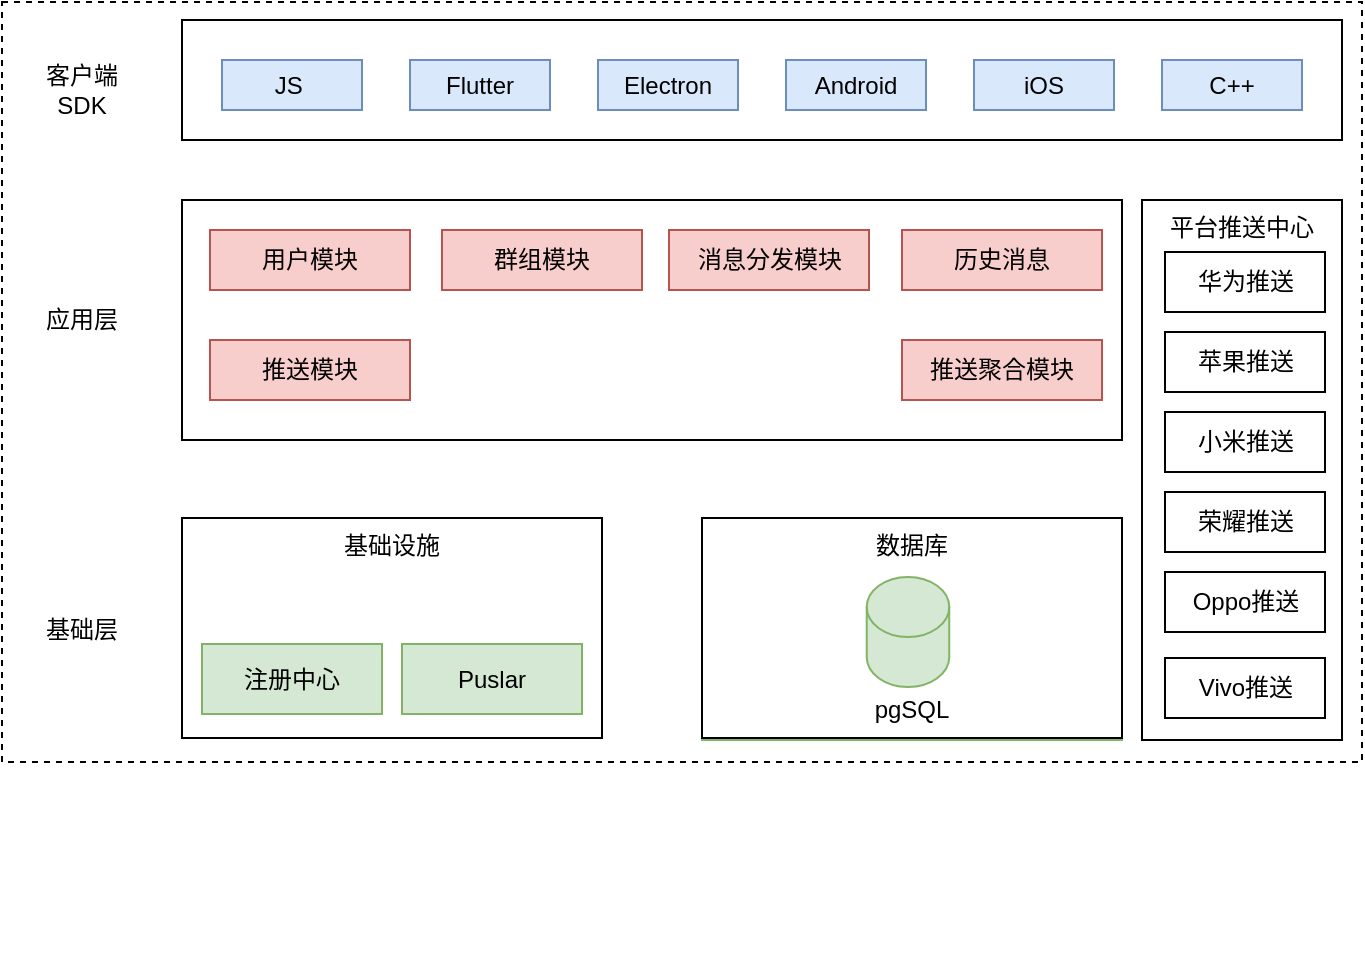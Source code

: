 <mxfile version="24.7.5">
  <diagram name="第 1 页" id="1euBk43ChWQjsX_uh7dw">
    <mxGraphModel dx="1434" dy="844" grid="1" gridSize="10" guides="1" tooltips="1" connect="1" arrows="1" fold="1" page="1" pageScale="1" pageWidth="827" pageHeight="1169" math="0" shadow="0">
      <root>
        <mxCell id="0" />
        <mxCell id="1" parent="0" />
        <mxCell id="cggbCq29O87j-hv1M2DI-12" value="" style="rounded=0;whiteSpace=wrap;html=1;dashed=1;" vertex="1" parent="1">
          <mxGeometry x="80" y="231" width="680" height="380" as="geometry" />
        </mxCell>
        <mxCell id="JLECqOJiSJDtoSXum6k1-1" value="" style="rounded=0;whiteSpace=wrap;html=1;" parent="1" vertex="1">
          <mxGeometry x="170" y="240" width="580" height="60" as="geometry" />
        </mxCell>
        <mxCell id="JLECqOJiSJDtoSXum6k1-2" value="客户端SDK" style="text;html=1;align=center;verticalAlign=middle;whiteSpace=wrap;rounded=0;" parent="1" vertex="1">
          <mxGeometry x="90" y="260" width="60" height="30" as="geometry" />
        </mxCell>
        <mxCell id="JLECqOJiSJDtoSXum6k1-3" value="JS&amp;nbsp;" style="rounded=0;whiteSpace=wrap;html=1;fillColor=#dae8fc;strokeColor=#6c8ebf;" parent="1" vertex="1">
          <mxGeometry x="190" y="260" width="70" height="25" as="geometry" />
        </mxCell>
        <mxCell id="JLECqOJiSJDtoSXum6k1-4" value="Flutter" style="rounded=0;whiteSpace=wrap;html=1;fillColor=#dae8fc;strokeColor=#6c8ebf;" parent="1" vertex="1">
          <mxGeometry x="284" y="260" width="70" height="25" as="geometry" />
        </mxCell>
        <mxCell id="JLECqOJiSJDtoSXum6k1-5" value="Electron" style="rounded=0;whiteSpace=wrap;html=1;fillColor=#dae8fc;strokeColor=#6c8ebf;" parent="1" vertex="1">
          <mxGeometry x="378" y="260" width="70" height="25" as="geometry" />
        </mxCell>
        <mxCell id="JLECqOJiSJDtoSXum6k1-6" value="Android" style="rounded=0;whiteSpace=wrap;html=1;fillColor=#dae8fc;strokeColor=#6c8ebf;" parent="1" vertex="1">
          <mxGeometry x="472" y="260" width="70" height="25" as="geometry" />
        </mxCell>
        <mxCell id="JLECqOJiSJDtoSXum6k1-7" value="iOS" style="rounded=0;whiteSpace=wrap;html=1;fillColor=#dae8fc;strokeColor=#6c8ebf;" parent="1" vertex="1">
          <mxGeometry x="566" y="260" width="70" height="25" as="geometry" />
        </mxCell>
        <mxCell id="JLECqOJiSJDtoSXum6k1-8" value="C++" style="rounded=0;whiteSpace=wrap;html=1;fillColor=#dae8fc;strokeColor=#6c8ebf;" parent="1" vertex="1">
          <mxGeometry x="660" y="260" width="70" height="25" as="geometry" />
        </mxCell>
        <mxCell id="JLECqOJiSJDtoSXum6k1-9" value="应用层" style="text;html=1;align=center;verticalAlign=middle;whiteSpace=wrap;rounded=0;" parent="1" vertex="1">
          <mxGeometry x="90" y="375" width="60" height="30" as="geometry" />
        </mxCell>
        <mxCell id="JLECqOJiSJDtoSXum6k1-10" value="" style="rounded=0;whiteSpace=wrap;html=1;verticalAlign=top;" parent="1" vertex="1">
          <mxGeometry x="170" y="330" width="470" height="120" as="geometry" />
        </mxCell>
        <mxCell id="JLECqOJiSJDtoSXum6k1-14" value="用户模块" style="rounded=0;whiteSpace=wrap;html=1;fillColor=#f8cecc;strokeColor=#b85450;" parent="1" vertex="1">
          <mxGeometry x="184" y="345" width="100" height="30" as="geometry" />
        </mxCell>
        <mxCell id="JLECqOJiSJDtoSXum6k1-15" value="群组模块" style="rounded=0;whiteSpace=wrap;html=1;fillColor=#f8cecc;strokeColor=#b85450;" parent="1" vertex="1">
          <mxGeometry x="300" y="345" width="100" height="30" as="geometry" />
        </mxCell>
        <mxCell id="JLECqOJiSJDtoSXum6k1-16" value="消息分发模块" style="rounded=0;whiteSpace=wrap;html=1;fillColor=#f8cecc;strokeColor=#b85450;" parent="1" vertex="1">
          <mxGeometry x="413.5" y="345" width="100" height="30" as="geometry" />
        </mxCell>
        <mxCell id="JLECqOJiSJDtoSXum6k1-17" value="历史消息" style="rounded=0;whiteSpace=wrap;html=1;fillColor=#f8cecc;strokeColor=#b85450;" parent="1" vertex="1">
          <mxGeometry x="530" y="345" width="100" height="30" as="geometry" />
        </mxCell>
        <mxCell id="JLECqOJiSJDtoSXum6k1-18" value="推送聚合模块" style="rounded=0;whiteSpace=wrap;html=1;fillColor=#f8cecc;strokeColor=#b85450;" parent="1" vertex="1">
          <mxGeometry x="530" y="400" width="100" height="30" as="geometry" />
        </mxCell>
        <mxCell id="JLECqOJiSJDtoSXum6k1-27" value="" style="group" parent="1" vertex="1" connectable="0">
          <mxGeometry x="650" y="330" width="100" height="380" as="geometry" />
        </mxCell>
        <mxCell id="JLECqOJiSJDtoSXum6k1-19" value="平台推送中心" style="rounded=0;whiteSpace=wrap;html=1;verticalAlign=top;" parent="JLECqOJiSJDtoSXum6k1-27" vertex="1">
          <mxGeometry width="100" height="270" as="geometry" />
        </mxCell>
        <mxCell id="JLECqOJiSJDtoSXum6k1-21" value="华为推送" style="rounded=0;whiteSpace=wrap;html=1;" parent="JLECqOJiSJDtoSXum6k1-27" vertex="1">
          <mxGeometry x="11.5" y="26" width="80" height="30" as="geometry" />
        </mxCell>
        <mxCell id="JLECqOJiSJDtoSXum6k1-22" value="苹果推送" style="rounded=0;whiteSpace=wrap;html=1;" parent="JLECqOJiSJDtoSXum6k1-27" vertex="1">
          <mxGeometry x="11.5" y="66" width="80" height="30" as="geometry" />
        </mxCell>
        <mxCell id="JLECqOJiSJDtoSXum6k1-23" value="小米推送" style="rounded=0;whiteSpace=wrap;html=1;" parent="JLECqOJiSJDtoSXum6k1-27" vertex="1">
          <mxGeometry x="11.5" y="106" width="80" height="30" as="geometry" />
        </mxCell>
        <mxCell id="JLECqOJiSJDtoSXum6k1-24" value="荣耀推送" style="rounded=0;whiteSpace=wrap;html=1;" parent="JLECqOJiSJDtoSXum6k1-27" vertex="1">
          <mxGeometry x="11.5" y="146" width="80" height="30" as="geometry" />
        </mxCell>
        <mxCell id="JLECqOJiSJDtoSXum6k1-25" value="Oppo推送" style="rounded=0;whiteSpace=wrap;html=1;" parent="JLECqOJiSJDtoSXum6k1-27" vertex="1">
          <mxGeometry x="11.5" y="186" width="80" height="30" as="geometry" />
        </mxCell>
        <mxCell id="JLECqOJiSJDtoSXum6k1-26" value="Vivo推送" style="rounded=0;whiteSpace=wrap;html=1;" parent="JLECqOJiSJDtoSXum6k1-27" vertex="1">
          <mxGeometry x="11.5" y="229" width="80" height="30" as="geometry" />
        </mxCell>
        <mxCell id="cggbCq29O87j-hv1M2DI-1" value="" style="group;fillColor=#d5e8d4;strokeColor=#82b366;" vertex="1" connectable="0" parent="1">
          <mxGeometry x="170" y="489" width="210" height="110" as="geometry" />
        </mxCell>
        <mxCell id="JLECqOJiSJDtoSXum6k1-11" value="基础设施" style="rounded=0;whiteSpace=wrap;html=1;verticalAlign=top;" parent="cggbCq29O87j-hv1M2DI-1" vertex="1">
          <mxGeometry width="210" height="110" as="geometry" />
        </mxCell>
        <mxCell id="JLECqOJiSJDtoSXum6k1-12" value="注册中心" style="rounded=0;whiteSpace=wrap;html=1;fillColor=#d5e8d4;strokeColor=#82b366;" parent="cggbCq29O87j-hv1M2DI-1" vertex="1">
          <mxGeometry x="10" y="63" width="90" height="35" as="geometry" />
        </mxCell>
        <mxCell id="JLECqOJiSJDtoSXum6k1-13" value="Puslar" style="rounded=0;whiteSpace=wrap;html=1;fillColor=#d5e8d4;strokeColor=#82b366;" parent="cggbCq29O87j-hv1M2DI-1" vertex="1">
          <mxGeometry x="110" y="63" width="90" height="35" as="geometry" />
        </mxCell>
        <mxCell id="cggbCq29O87j-hv1M2DI-2" value="推送模块" style="rounded=0;whiteSpace=wrap;html=1;fillColor=#f8cecc;strokeColor=#b85450;" vertex="1" parent="1">
          <mxGeometry x="184" y="400" width="100" height="30" as="geometry" />
        </mxCell>
        <mxCell id="cggbCq29O87j-hv1M2DI-3" value="" style="group;fillColor=#d5e8d4;strokeColor=#82b366;" vertex="1" connectable="0" parent="1">
          <mxGeometry x="430" y="489" width="210" height="111" as="geometry" />
        </mxCell>
        <mxCell id="cggbCq29O87j-hv1M2DI-4" value="数据库" style="rounded=0;whiteSpace=wrap;html=1;verticalAlign=top;" vertex="1" parent="cggbCq29O87j-hv1M2DI-3">
          <mxGeometry width="210" height="110" as="geometry" />
        </mxCell>
        <mxCell id="cggbCq29O87j-hv1M2DI-7" value="" style="shape=cylinder3;whiteSpace=wrap;html=1;boundedLbl=1;backgroundOutline=1;size=15;fillColor=#d5e8d4;strokeColor=#82b366;" vertex="1" parent="cggbCq29O87j-hv1M2DI-3">
          <mxGeometry x="82.37" y="29.5" width="41.25" height="55" as="geometry" />
        </mxCell>
        <mxCell id="cggbCq29O87j-hv1M2DI-11" value="pgSQL" style="text;html=1;align=center;verticalAlign=middle;whiteSpace=wrap;rounded=0;" vertex="1" parent="cggbCq29O87j-hv1M2DI-3">
          <mxGeometry x="75" y="86" width="60" height="20" as="geometry" />
        </mxCell>
        <mxCell id="cggbCq29O87j-hv1M2DI-8" value="基础层" style="text;html=1;align=center;verticalAlign=middle;whiteSpace=wrap;rounded=0;" vertex="1" parent="1">
          <mxGeometry x="90" y="529.5" width="60" height="30" as="geometry" />
        </mxCell>
      </root>
    </mxGraphModel>
  </diagram>
</mxfile>
